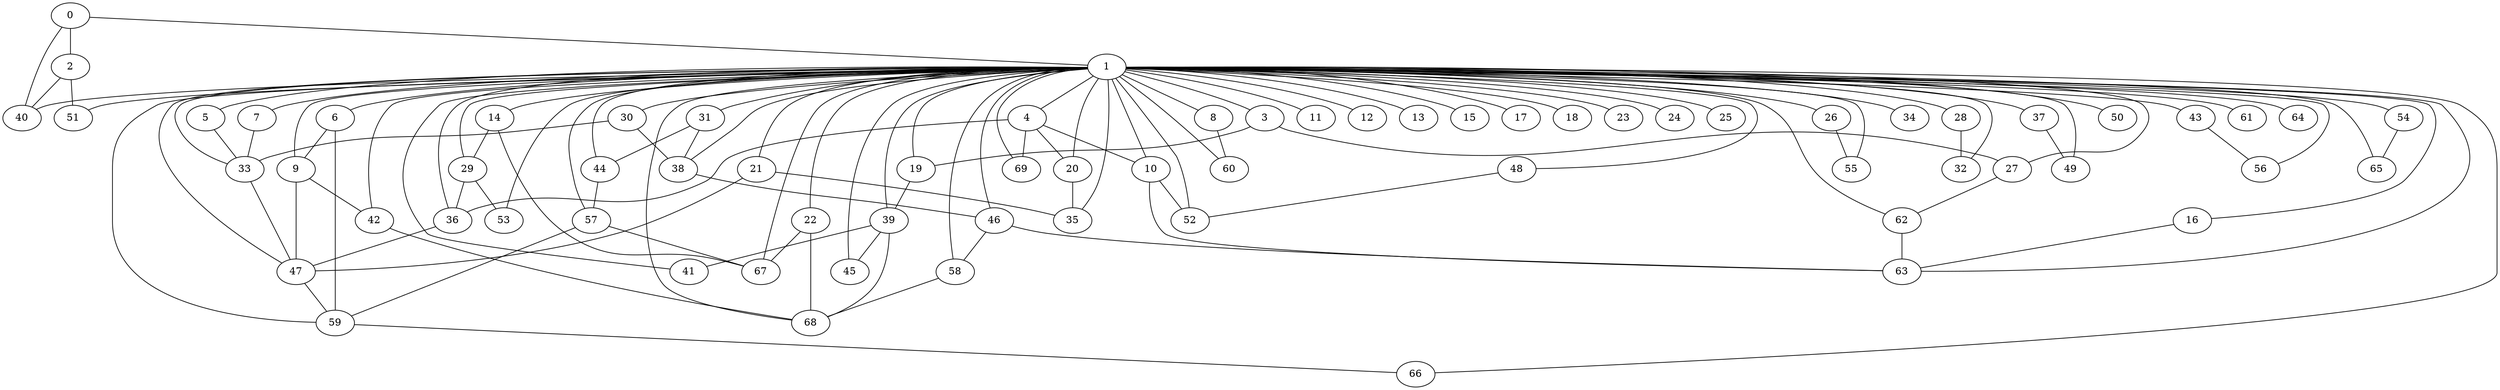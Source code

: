 
graph graphname {
    0 -- 1
0 -- 2
0 -- 40
1 -- 3
1 -- 4
1 -- 5
1 -- 6
1 -- 7
1 -- 8
1 -- 9
1 -- 10
1 -- 11
1 -- 12
1 -- 13
1 -- 14
1 -- 15
1 -- 16
1 -- 17
1 -- 18
1 -- 19
1 -- 20
1 -- 21
1 -- 22
1 -- 23
1 -- 24
1 -- 25
1 -- 26
1 -- 27
1 -- 28
1 -- 29
1 -- 30
1 -- 31
1 -- 32
1 -- 33
1 -- 34
1 -- 35
1 -- 36
1 -- 37
1 -- 38
1 -- 39
1 -- 40
1 -- 41
1 -- 42
1 -- 43
1 -- 44
1 -- 45
1 -- 46
1 -- 47
1 -- 48
1 -- 49
1 -- 50
1 -- 51
1 -- 52
1 -- 53
1 -- 54
1 -- 55
1 -- 56
1 -- 57
1 -- 58
1 -- 59
1 -- 60
1 -- 61
1 -- 62
1 -- 63
1 -- 64
1 -- 65
1 -- 66
1 -- 67
1 -- 68
1 -- 69
2 -- 51
2 -- 40
3 -- 27
3 -- 19
4 -- 69
4 -- 36
4 -- 10
4 -- 20
5 -- 33
6 -- 9
6 -- 59
7 -- 33
8 -- 60
9 -- 47
9 -- 42
10 -- 52
10 -- 63
14 -- 67
14 -- 29
16 -- 63
19 -- 39
20 -- 35
21 -- 47
21 -- 35
22 -- 67
22 -- 68
26 -- 55
27 -- 62
28 -- 32
29 -- 53
29 -- 36
30 -- 33
30 -- 38
31 -- 44
31 -- 38
33 -- 47
36 -- 47
37 -- 49
38 -- 46
39 -- 41
39 -- 45
39 -- 68
42 -- 68
43 -- 56
44 -- 57
46 -- 63
46 -- 58
47 -- 59
48 -- 52
54 -- 65
57 -- 67
57 -- 59
58 -- 68
59 -- 66
62 -- 63

}
